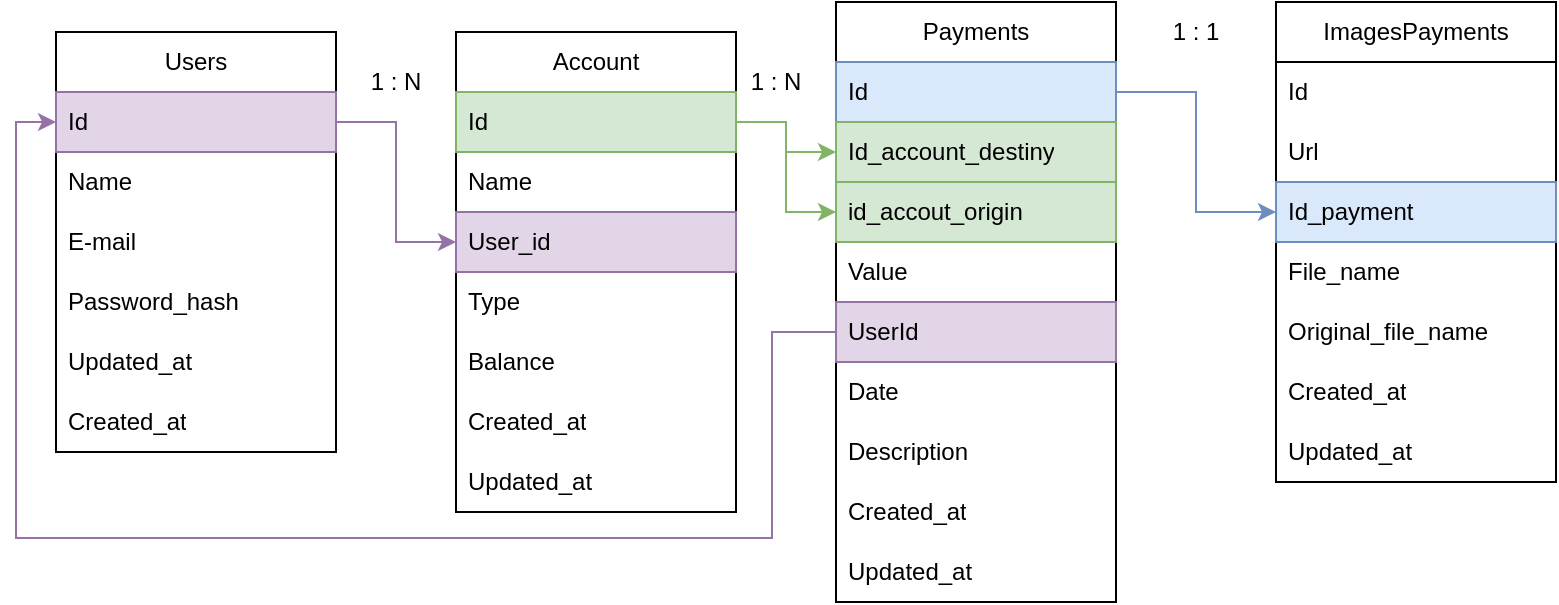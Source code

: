 <mxfile version="24.6.4" type="device">
  <diagram id="qwLVx9dxp4zh__kM3cnU" name="Página-1">
    <mxGraphModel dx="956" dy="518" grid="0" gridSize="10" guides="1" tooltips="1" connect="1" arrows="1" fold="1" page="0" pageScale="1" pageWidth="827" pageHeight="1169" math="0" shadow="0">
      <root>
        <mxCell id="0" />
        <mxCell id="1" parent="0" />
        <mxCell id="idbNRUu43n6cxOcSUHiw-1" value="Account" style="swimlane;fontStyle=0;childLayout=stackLayout;horizontal=1;startSize=30;horizontalStack=0;resizeParent=1;resizeParentMax=0;resizeLast=0;collapsible=1;marginBottom=0;whiteSpace=wrap;html=1;" parent="1" vertex="1">
          <mxGeometry x="230" y="90" width="140" height="240" as="geometry" />
        </mxCell>
        <mxCell id="idbNRUu43n6cxOcSUHiw-2" value="Id" style="text;strokeColor=#82b366;fillColor=#d5e8d4;align=left;verticalAlign=middle;spacingLeft=4;spacingRight=4;overflow=hidden;points=[[0,0.5],[1,0.5]];portConstraint=eastwest;rotatable=0;whiteSpace=wrap;html=1;" parent="idbNRUu43n6cxOcSUHiw-1" vertex="1">
          <mxGeometry y="30" width="140" height="30" as="geometry" />
        </mxCell>
        <mxCell id="idbNRUu43n6cxOcSUHiw-3" value="Name" style="text;strokeColor=none;fillColor=none;align=left;verticalAlign=middle;spacingLeft=4;spacingRight=4;overflow=hidden;points=[[0,0.5],[1,0.5]];portConstraint=eastwest;rotatable=0;whiteSpace=wrap;html=1;" parent="idbNRUu43n6cxOcSUHiw-1" vertex="1">
          <mxGeometry y="60" width="140" height="30" as="geometry" />
        </mxCell>
        <mxCell id="idbNRUu43n6cxOcSUHiw-40" value="User_id" style="text;strokeColor=#9673a6;fillColor=#e1d5e7;align=left;verticalAlign=middle;spacingLeft=4;spacingRight=4;overflow=hidden;points=[[0,0.5],[1,0.5]];portConstraint=eastwest;rotatable=0;whiteSpace=wrap;html=1;" parent="idbNRUu43n6cxOcSUHiw-1" vertex="1">
          <mxGeometry y="90" width="140" height="30" as="geometry" />
        </mxCell>
        <mxCell id="idbNRUu43n6cxOcSUHiw-5" value="Type" style="text;strokeColor=none;fillColor=none;align=left;verticalAlign=middle;spacingLeft=4;spacingRight=4;overflow=hidden;points=[[0,0.5],[1,0.5]];portConstraint=eastwest;rotatable=0;whiteSpace=wrap;html=1;" parent="idbNRUu43n6cxOcSUHiw-1" vertex="1">
          <mxGeometry y="120" width="140" height="30" as="geometry" />
        </mxCell>
        <mxCell id="idbNRUu43n6cxOcSUHiw-4" value="Balance" style="text;strokeColor=none;fillColor=none;align=left;verticalAlign=middle;spacingLeft=4;spacingRight=4;overflow=hidden;points=[[0,0.5],[1,0.5]];portConstraint=eastwest;rotatable=0;whiteSpace=wrap;html=1;" parent="idbNRUu43n6cxOcSUHiw-1" vertex="1">
          <mxGeometry y="150" width="140" height="30" as="geometry" />
        </mxCell>
        <mxCell id="idbNRUu43n6cxOcSUHiw-32" value="Created_at" style="text;strokeColor=none;fillColor=none;align=left;verticalAlign=middle;spacingLeft=4;spacingRight=4;overflow=hidden;points=[[0,0.5],[1,0.5]];portConstraint=eastwest;rotatable=0;whiteSpace=wrap;html=1;" parent="idbNRUu43n6cxOcSUHiw-1" vertex="1">
          <mxGeometry y="180" width="140" height="30" as="geometry" />
        </mxCell>
        <mxCell id="idbNRUu43n6cxOcSUHiw-33" value="Updated_at" style="text;strokeColor=none;fillColor=none;align=left;verticalAlign=middle;spacingLeft=4;spacingRight=4;overflow=hidden;points=[[0,0.5],[1,0.5]];portConstraint=eastwest;rotatable=0;whiteSpace=wrap;html=1;" parent="idbNRUu43n6cxOcSUHiw-1" vertex="1">
          <mxGeometry y="210" width="140" height="30" as="geometry" />
        </mxCell>
        <mxCell id="idbNRUu43n6cxOcSUHiw-6" value="Payments" style="swimlane;fontStyle=0;childLayout=stackLayout;horizontal=1;startSize=30;horizontalStack=0;resizeParent=1;resizeParentMax=0;resizeLast=0;collapsible=1;marginBottom=0;whiteSpace=wrap;html=1;" parent="1" vertex="1">
          <mxGeometry x="420" y="75" width="140" height="300" as="geometry" />
        </mxCell>
        <mxCell id="idbNRUu43n6cxOcSUHiw-7" value="Id" style="text;strokeColor=#6c8ebf;fillColor=#dae8fc;align=left;verticalAlign=middle;spacingLeft=4;spacingRight=4;overflow=hidden;points=[[0,0.5],[1,0.5]];portConstraint=eastwest;rotatable=0;whiteSpace=wrap;html=1;" parent="idbNRUu43n6cxOcSUHiw-6" vertex="1">
          <mxGeometry y="30" width="140" height="30" as="geometry" />
        </mxCell>
        <mxCell id="idbNRUu43n6cxOcSUHiw-8" value="Id_account_destiny" style="text;strokeColor=#82b366;fillColor=#d5e8d4;align=left;verticalAlign=middle;spacingLeft=4;spacingRight=4;overflow=hidden;points=[[0,0.5],[1,0.5]];portConstraint=eastwest;rotatable=0;whiteSpace=wrap;html=1;" parent="idbNRUu43n6cxOcSUHiw-6" vertex="1">
          <mxGeometry y="60" width="140" height="30" as="geometry" />
        </mxCell>
        <mxCell id="idbNRUu43n6cxOcSUHiw-44" value="id_accout_origin" style="text;strokeColor=#82b366;fillColor=#d5e8d4;align=left;verticalAlign=middle;spacingLeft=4;spacingRight=4;overflow=hidden;points=[[0,0.5],[1,0.5]];portConstraint=eastwest;rotatable=0;whiteSpace=wrap;html=1;" parent="idbNRUu43n6cxOcSUHiw-6" vertex="1">
          <mxGeometry y="90" width="140" height="30" as="geometry" />
        </mxCell>
        <mxCell id="idbNRUu43n6cxOcSUHiw-9" value="Value" style="text;strokeColor=none;fillColor=none;align=left;verticalAlign=middle;spacingLeft=4;spacingRight=4;overflow=hidden;points=[[0,0.5],[1,0.5]];portConstraint=eastwest;rotatable=0;whiteSpace=wrap;html=1;" parent="idbNRUu43n6cxOcSUHiw-6" vertex="1">
          <mxGeometry y="120" width="140" height="30" as="geometry" />
        </mxCell>
        <mxCell id="4-5u2VLjOweTZEuqUHV7-1" value="UserId" style="text;strokeColor=#9673a6;fillColor=#e1d5e7;align=left;verticalAlign=middle;spacingLeft=4;spacingRight=4;overflow=hidden;points=[[0,0.5],[1,0.5]];portConstraint=eastwest;rotatable=0;whiteSpace=wrap;html=1;" vertex="1" parent="idbNRUu43n6cxOcSUHiw-6">
          <mxGeometry y="150" width="140" height="30" as="geometry" />
        </mxCell>
        <mxCell id="idbNRUu43n6cxOcSUHiw-11" value="Date" style="text;strokeColor=none;fillColor=none;align=left;verticalAlign=middle;spacingLeft=4;spacingRight=4;overflow=hidden;points=[[0,0.5],[1,0.5]];portConstraint=eastwest;rotatable=0;whiteSpace=wrap;html=1;" parent="idbNRUu43n6cxOcSUHiw-6" vertex="1">
          <mxGeometry y="180" width="140" height="30" as="geometry" />
        </mxCell>
        <mxCell id="idbNRUu43n6cxOcSUHiw-10" value="Description" style="text;strokeColor=none;fillColor=none;align=left;verticalAlign=middle;spacingLeft=4;spacingRight=4;overflow=hidden;points=[[0,0.5],[1,0.5]];portConstraint=eastwest;rotatable=0;whiteSpace=wrap;html=1;" parent="idbNRUu43n6cxOcSUHiw-6" vertex="1">
          <mxGeometry y="210" width="140" height="30" as="geometry" />
        </mxCell>
        <mxCell id="idbNRUu43n6cxOcSUHiw-34" value="Created_at" style="text;strokeColor=none;fillColor=none;align=left;verticalAlign=middle;spacingLeft=4;spacingRight=4;overflow=hidden;points=[[0,0.5],[1,0.5]];portConstraint=eastwest;rotatable=0;whiteSpace=wrap;html=1;" parent="idbNRUu43n6cxOcSUHiw-6" vertex="1">
          <mxGeometry y="240" width="140" height="30" as="geometry" />
        </mxCell>
        <mxCell id="idbNRUu43n6cxOcSUHiw-35" value="Updated_at" style="text;strokeColor=none;fillColor=none;align=left;verticalAlign=middle;spacingLeft=4;spacingRight=4;overflow=hidden;points=[[0,0.5],[1,0.5]];portConstraint=eastwest;rotatable=0;whiteSpace=wrap;html=1;" parent="idbNRUu43n6cxOcSUHiw-6" vertex="1">
          <mxGeometry y="270" width="140" height="30" as="geometry" />
        </mxCell>
        <mxCell id="idbNRUu43n6cxOcSUHiw-12" style="edgeStyle=orthogonalEdgeStyle;rounded=0;orthogonalLoop=1;jettySize=auto;html=1;exitX=1;exitY=0.5;exitDx=0;exitDy=0;entryX=0;entryY=0.5;entryDx=0;entryDy=0;fillColor=#d5e8d4;strokeColor=#82b366;" parent="1" source="idbNRUu43n6cxOcSUHiw-2" target="idbNRUu43n6cxOcSUHiw-8" edge="1">
          <mxGeometry relative="1" as="geometry" />
        </mxCell>
        <mxCell id="idbNRUu43n6cxOcSUHiw-13" value="1 : N" style="text;html=1;align=center;verticalAlign=middle;whiteSpace=wrap;rounded=0;" parent="1" vertex="1">
          <mxGeometry x="360" y="100" width="60" height="30" as="geometry" />
        </mxCell>
        <mxCell id="idbNRUu43n6cxOcSUHiw-20" value="ImagesPayments" style="swimlane;fontStyle=0;childLayout=stackLayout;horizontal=1;startSize=30;horizontalStack=0;resizeParent=1;resizeParentMax=0;resizeLast=0;collapsible=1;marginBottom=0;whiteSpace=wrap;html=1;" parent="1" vertex="1">
          <mxGeometry x="640" y="75" width="140" height="240" as="geometry" />
        </mxCell>
        <mxCell id="idbNRUu43n6cxOcSUHiw-21" value="Id" style="text;strokeColor=none;fillColor=none;align=left;verticalAlign=middle;spacingLeft=4;spacingRight=4;overflow=hidden;points=[[0,0.5],[1,0.5]];portConstraint=eastwest;rotatable=0;whiteSpace=wrap;html=1;" parent="idbNRUu43n6cxOcSUHiw-20" vertex="1">
          <mxGeometry y="30" width="140" height="30" as="geometry" />
        </mxCell>
        <mxCell id="idbNRUu43n6cxOcSUHiw-22" value="Url" style="text;align=left;verticalAlign=middle;spacingLeft=4;spacingRight=4;overflow=hidden;points=[[0,0.5],[1,0.5]];portConstraint=eastwest;rotatable=0;whiteSpace=wrap;html=1;" parent="idbNRUu43n6cxOcSUHiw-20" vertex="1">
          <mxGeometry y="60" width="140" height="30" as="geometry" />
        </mxCell>
        <mxCell id="idbNRUu43n6cxOcSUHiw-23" value="Id_payment" style="text;strokeColor=#6c8ebf;fillColor=#dae8fc;align=left;verticalAlign=middle;spacingLeft=4;spacingRight=4;overflow=hidden;points=[[0,0.5],[1,0.5]];portConstraint=eastwest;rotatable=0;whiteSpace=wrap;html=1;" parent="idbNRUu43n6cxOcSUHiw-20" vertex="1">
          <mxGeometry y="90" width="140" height="30" as="geometry" />
        </mxCell>
        <mxCell id="idbNRUu43n6cxOcSUHiw-24" value="File_name" style="text;strokeColor=none;fillColor=none;align=left;verticalAlign=middle;spacingLeft=4;spacingRight=4;overflow=hidden;points=[[0,0.5],[1,0.5]];portConstraint=eastwest;rotatable=0;whiteSpace=wrap;html=1;" parent="idbNRUu43n6cxOcSUHiw-20" vertex="1">
          <mxGeometry y="120" width="140" height="30" as="geometry" />
        </mxCell>
        <mxCell id="idbNRUu43n6cxOcSUHiw-25" value="Original_file_name" style="text;strokeColor=none;fillColor=none;align=left;verticalAlign=middle;spacingLeft=4;spacingRight=4;overflow=hidden;points=[[0,0.5],[1,0.5]];portConstraint=eastwest;rotatable=0;whiteSpace=wrap;html=1;" parent="idbNRUu43n6cxOcSUHiw-20" vertex="1">
          <mxGeometry y="150" width="140" height="30" as="geometry" />
        </mxCell>
        <mxCell id="idbNRUu43n6cxOcSUHiw-36" value="Created_at" style="text;strokeColor=none;fillColor=none;align=left;verticalAlign=middle;spacingLeft=4;spacingRight=4;overflow=hidden;points=[[0,0.5],[1,0.5]];portConstraint=eastwest;rotatable=0;whiteSpace=wrap;html=1;" parent="idbNRUu43n6cxOcSUHiw-20" vertex="1">
          <mxGeometry y="180" width="140" height="30" as="geometry" />
        </mxCell>
        <mxCell id="idbNRUu43n6cxOcSUHiw-37" value="Updated_at" style="text;strokeColor=none;fillColor=none;align=left;verticalAlign=middle;spacingLeft=4;spacingRight=4;overflow=hidden;points=[[0,0.5],[1,0.5]];portConstraint=eastwest;rotatable=0;whiteSpace=wrap;html=1;" parent="idbNRUu43n6cxOcSUHiw-20" vertex="1">
          <mxGeometry y="210" width="140" height="30" as="geometry" />
        </mxCell>
        <mxCell id="idbNRUu43n6cxOcSUHiw-26" style="edgeStyle=orthogonalEdgeStyle;rounded=0;orthogonalLoop=1;jettySize=auto;html=1;exitX=1;exitY=0.5;exitDx=0;exitDy=0;entryX=0;entryY=0.5;entryDx=0;entryDy=0;fillColor=#dae8fc;strokeColor=#6c8ebf;" parent="1" source="idbNRUu43n6cxOcSUHiw-7" target="idbNRUu43n6cxOcSUHiw-23" edge="1">
          <mxGeometry relative="1" as="geometry" />
        </mxCell>
        <mxCell id="idbNRUu43n6cxOcSUHiw-27" value="Users" style="swimlane;fontStyle=0;childLayout=stackLayout;horizontal=1;startSize=30;horizontalStack=0;resizeParent=1;resizeParentMax=0;resizeLast=0;collapsible=1;marginBottom=0;whiteSpace=wrap;html=1;" parent="1" vertex="1">
          <mxGeometry x="30" y="90" width="140" height="210" as="geometry" />
        </mxCell>
        <mxCell id="idbNRUu43n6cxOcSUHiw-28" value="Id" style="text;align=left;verticalAlign=middle;spacingLeft=4;spacingRight=4;overflow=hidden;points=[[0,0.5],[1,0.5]];portConstraint=eastwest;rotatable=0;whiteSpace=wrap;html=1;fillColor=#e1d5e7;strokeColor=#9673a6;" parent="idbNRUu43n6cxOcSUHiw-27" vertex="1">
          <mxGeometry y="30" width="140" height="30" as="geometry" />
        </mxCell>
        <mxCell id="idbNRUu43n6cxOcSUHiw-29" value="Name" style="text;strokeColor=none;fillColor=none;align=left;verticalAlign=middle;spacingLeft=4;spacingRight=4;overflow=hidden;points=[[0,0.5],[1,0.5]];portConstraint=eastwest;rotatable=0;whiteSpace=wrap;html=1;" parent="idbNRUu43n6cxOcSUHiw-27" vertex="1">
          <mxGeometry y="60" width="140" height="30" as="geometry" />
        </mxCell>
        <mxCell id="idbNRUu43n6cxOcSUHiw-30" value="E-mail" style="text;strokeColor=none;fillColor=none;align=left;verticalAlign=middle;spacingLeft=4;spacingRight=4;overflow=hidden;points=[[0,0.5],[1,0.5]];portConstraint=eastwest;rotatable=0;whiteSpace=wrap;html=1;" parent="idbNRUu43n6cxOcSUHiw-27" vertex="1">
          <mxGeometry y="90" width="140" height="30" as="geometry" />
        </mxCell>
        <mxCell id="idbNRUu43n6cxOcSUHiw-31" value="Password_hash" style="text;strokeColor=none;fillColor=none;align=left;verticalAlign=middle;spacingLeft=4;spacingRight=4;overflow=hidden;points=[[0,0.5],[1,0.5]];portConstraint=eastwest;rotatable=0;whiteSpace=wrap;html=1;" parent="idbNRUu43n6cxOcSUHiw-27" vertex="1">
          <mxGeometry y="120" width="140" height="30" as="geometry" />
        </mxCell>
        <mxCell id="idbNRUu43n6cxOcSUHiw-39" value="Updated_at" style="text;strokeColor=none;fillColor=none;align=left;verticalAlign=middle;spacingLeft=4;spacingRight=4;overflow=hidden;points=[[0,0.5],[1,0.5]];portConstraint=eastwest;rotatable=0;whiteSpace=wrap;html=1;" parent="idbNRUu43n6cxOcSUHiw-27" vertex="1">
          <mxGeometry y="150" width="140" height="30" as="geometry" />
        </mxCell>
        <mxCell id="idbNRUu43n6cxOcSUHiw-38" value="Created_at" style="text;strokeColor=none;fillColor=none;align=left;verticalAlign=middle;spacingLeft=4;spacingRight=4;overflow=hidden;points=[[0,0.5],[1,0.5]];portConstraint=eastwest;rotatable=0;whiteSpace=wrap;html=1;" parent="idbNRUu43n6cxOcSUHiw-27" vertex="1">
          <mxGeometry y="180" width="140" height="30" as="geometry" />
        </mxCell>
        <mxCell id="idbNRUu43n6cxOcSUHiw-41" style="edgeStyle=orthogonalEdgeStyle;rounded=0;orthogonalLoop=1;jettySize=auto;html=1;exitX=1;exitY=0.5;exitDx=0;exitDy=0;entryX=0;entryY=0.5;entryDx=0;entryDy=0;fillColor=#e1d5e7;strokeColor=#9673a6;" parent="1" source="idbNRUu43n6cxOcSUHiw-28" target="idbNRUu43n6cxOcSUHiw-40" edge="1">
          <mxGeometry relative="1" as="geometry" />
        </mxCell>
        <mxCell id="idbNRUu43n6cxOcSUHiw-42" value="1 : N" style="text;html=1;align=center;verticalAlign=middle;whiteSpace=wrap;rounded=0;" parent="1" vertex="1">
          <mxGeometry x="170" y="100" width="60" height="30" as="geometry" />
        </mxCell>
        <mxCell id="idbNRUu43n6cxOcSUHiw-43" value="1 : 1" style="text;html=1;align=center;verticalAlign=middle;whiteSpace=wrap;rounded=0;" parent="1" vertex="1">
          <mxGeometry x="570" y="75" width="60" height="30" as="geometry" />
        </mxCell>
        <mxCell id="idbNRUu43n6cxOcSUHiw-45" style="edgeStyle=orthogonalEdgeStyle;rounded=0;orthogonalLoop=1;jettySize=auto;html=1;exitX=1;exitY=0.5;exitDx=0;exitDy=0;entryX=0;entryY=0.5;entryDx=0;entryDy=0;fillColor=#d5e8d4;strokeColor=#82b366;" parent="1" source="idbNRUu43n6cxOcSUHiw-2" target="idbNRUu43n6cxOcSUHiw-44" edge="1">
          <mxGeometry relative="1" as="geometry" />
        </mxCell>
        <mxCell id="4-5u2VLjOweTZEuqUHV7-2" style="edgeStyle=orthogonalEdgeStyle;rounded=0;orthogonalLoop=1;jettySize=auto;html=1;entryX=0;entryY=0.5;entryDx=0;entryDy=0;fillColor=#e1d5e7;strokeColor=#9673a6;" edge="1" parent="1" source="4-5u2VLjOweTZEuqUHV7-1" target="idbNRUu43n6cxOcSUHiw-28">
          <mxGeometry relative="1" as="geometry">
            <Array as="points">
              <mxPoint x="388" y="240" />
              <mxPoint x="388" y="343" />
              <mxPoint x="10" y="343" />
              <mxPoint x="10" y="135" />
            </Array>
          </mxGeometry>
        </mxCell>
      </root>
    </mxGraphModel>
  </diagram>
</mxfile>
